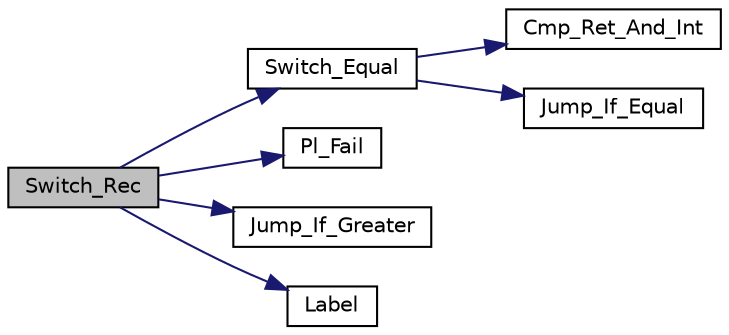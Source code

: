 digraph "Switch_Rec"
{
  edge [fontname="Helvetica",fontsize="10",labelfontname="Helvetica",labelfontsize="10"];
  node [fontname="Helvetica",fontsize="10",shape=record];
  rankdir="LR";
  Node1 [label="Switch_Rec",height=0.2,width=0.4,color="black", fillcolor="grey75", style="filled", fontcolor="black"];
  Node1 -> Node2 [color="midnightblue",fontsize="10",style="solid",fontname="Helvetica"];
  Node2 [label="Switch_Equal",height=0.2,width=0.4,color="black", fillcolor="white", style="filled",URL="$ma2asm_8c.html#a7791dcc03f2955522896de584658d93f"];
  Node2 -> Node3 [color="midnightblue",fontsize="10",style="solid",fontname="Helvetica"];
  Node3 [label="Cmp_Ret_And_Int",height=0.2,width=0.4,color="black", fillcolor="white", style="filled",URL="$alpha__any_8c.html#a1ffc91a7b44d25369f51bbaa3dc38f50"];
  Node2 -> Node4 [color="midnightblue",fontsize="10",style="solid",fontname="Helvetica"];
  Node4 [label="Jump_If_Equal",height=0.2,width=0.4,color="black", fillcolor="white", style="filled",URL="$alpha__any_8c.html#a03b5c60f9fcfa76f9de0046b8d568393"];
  Node1 -> Node5 [color="midnightblue",fontsize="10",style="solid",fontname="Helvetica"];
  Node5 [label="Pl_Fail",height=0.2,width=0.4,color="black", fillcolor="white", style="filled",URL="$alpha__any_8c.html#aa0fe7f41cd1793244610e87d597040f6"];
  Node1 -> Node6 [color="midnightblue",fontsize="10",style="solid",fontname="Helvetica"];
  Node6 [label="Jump_If_Greater",height=0.2,width=0.4,color="black", fillcolor="white", style="filled",URL="$alpha__any_8c.html#ad36811c58a29aee0cc50ac87a3d9898c"];
  Node1 -> Node7 [color="midnightblue",fontsize="10",style="solid",fontname="Helvetica"];
  Node7 [label="Label",height=0.2,width=0.4,color="black", fillcolor="white", style="filled",URL="$alpha__any_8c.html#a403d2e1c401f1ee3f0e08eea47524291"];
}
